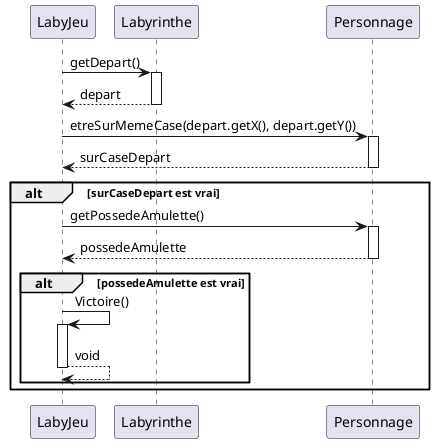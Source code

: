 @startuml
participant LabyJeu
participant Labyrinthe
participant Personnage

LabyJeu -> Labyrinthe : getDepart()
activate Labyrinthe
Labyrinthe --> LabyJeu : depart
deactivate Labyrinthe

LabyJeu -> Personnage : etreSurMemeCase(depart.getX(), depart.getY())
activate Personnage
Personnage --> LabyJeu : surCaseDepart
deactivate Personnage

alt surCaseDepart est vrai
    LabyJeu -> Personnage : getPossedeAmulette()
    activate Personnage
    Personnage --> LabyJeu : possedeAmulette
    deactivate Personnage

    alt possedeAmulette est vrai
        LabyJeu -> LabyJeu : Victoire()
        activate LabyJeu
        LabyJeu --> LabyJeu : void
        deactivate LabyJeu
    end
end
@enduml